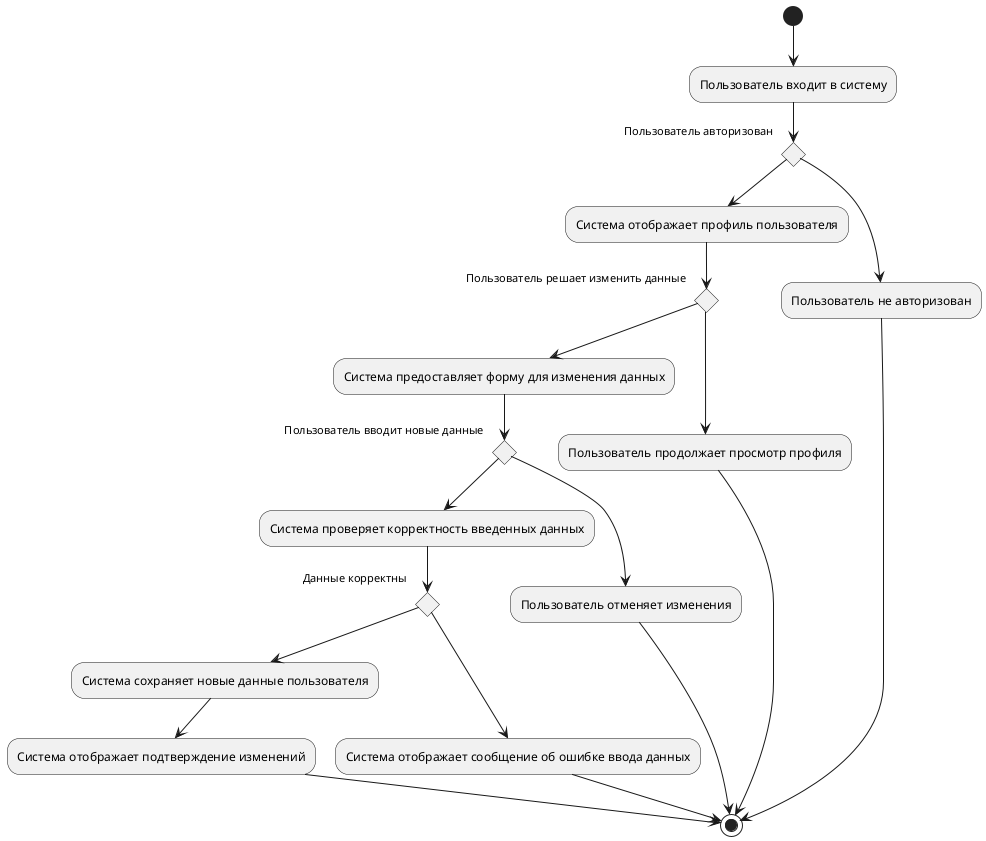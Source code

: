 @startuml
(*) --> "Пользователь входит в систему"

if "Пользователь авторизован" then
  --> "Система отображает профиль пользователя"

  if "Пользователь решает изменить данные" then
    --> "Система предоставляет форму для изменения данных"

    if "Пользователь вводит новые данные" then
      --> "Система проверяет корректность введенных данных"

      if "Данные корректны" then
        --> "Система сохраняет новые данные пользователя"
        --> "Система отображает подтверждение изменений"
        --> (*)
      else
        --> "Система отображает сообщение об ошибке ввода данных"
        --> (*)
      endif
    else
      --> "Пользователь отменяет изменения"
      --> (*)
    endif
  else
    --> "Пользователь продолжает просмотр профиля"
    --> (*)
  endif
else
  --> "Пользователь не авторизован"
  --> (*)
endif
@endumlё